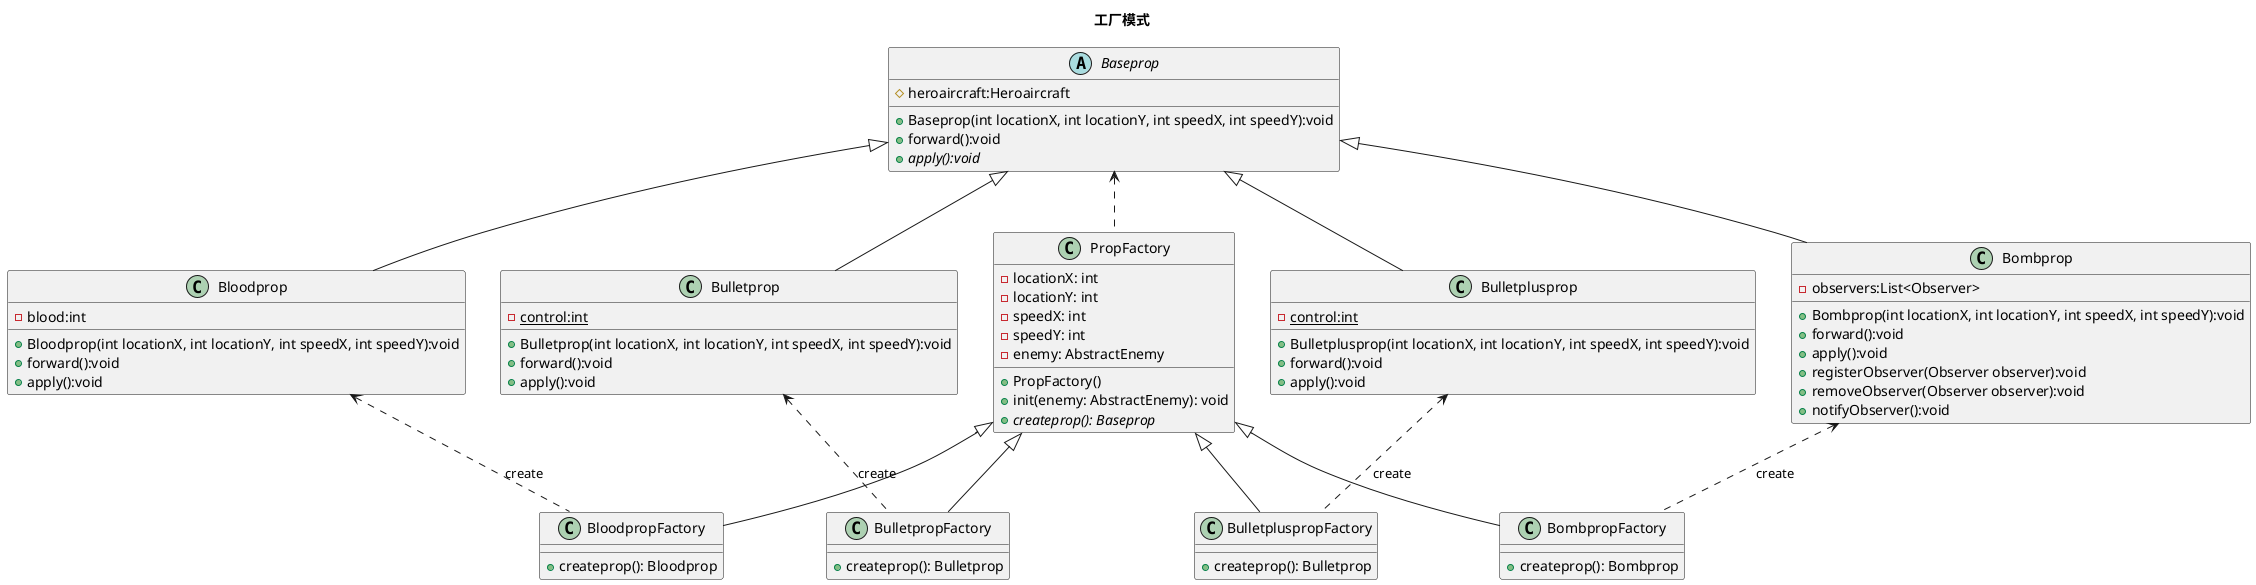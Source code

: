 @startuml
'https://plantuml.com/class-diagram
title 工厂模式


class PropFactory {
    - locationX: int
    - locationY: int
    - speedX: int
    - speedY: int
    - enemy: AbstractEnemy
    + PropFactory()
    + init(enemy: AbstractEnemy): void
    {abstract} + createprop(): Baseprop
}
class BulletpropFactory extends PropFactory{
    + createprop(): Bulletprop
}
class BulletpluspropFactory extends PropFactory{
    + createprop(): Bulletprop
}
class BloodpropFactory extends PropFactory{
    + createprop(): Bloodprop
}
class BombpropFactory extends PropFactory{
    + createprop(): Bombprop
}
abstract class Baseprop {
#heroaircraft:Heroaircraft
+Baseprop(int locationX, int locationY, int speedX, int speedY):void
+forward():void
+{abstract}apply():void
}


class Bloodprop extends Baseprop{
- blood:int
+Bloodprop(int locationX, int locationY, int speedX, int speedY):void
+forward():void
+apply():void
}

class  Bombprop extends Baseprop{
-observers:List<Observer>
+ Bombprop(int locationX, int locationY, int speedX, int speedY):void
+forward():void
+apply():void
+registerObserver(Observer observer):void
+removeObserver(Observer observer):void
+notifyObserver():void
}

class  Bulletprop extends Baseprop{
 -{static}control:int
+  Bulletprop(int locationX, int locationY, int speedX, int speedY):void
+forward():void
+apply():void
}

class  Bulletplusprop extends Baseprop{
 -{static}control:int
+  Bulletplusprop(int locationX, int locationY, int speedX, int speedY):void
+forward():void
+apply():void
}


Baseprop <.. PropFactory
Bloodprop <.. BloodpropFactory:create
Bombprop <.. BombpropFactory:create
Bulletprop <.. BulletpropFactory:create
Bulletplusprop <.. BulletpluspropFactory:create








@enduml